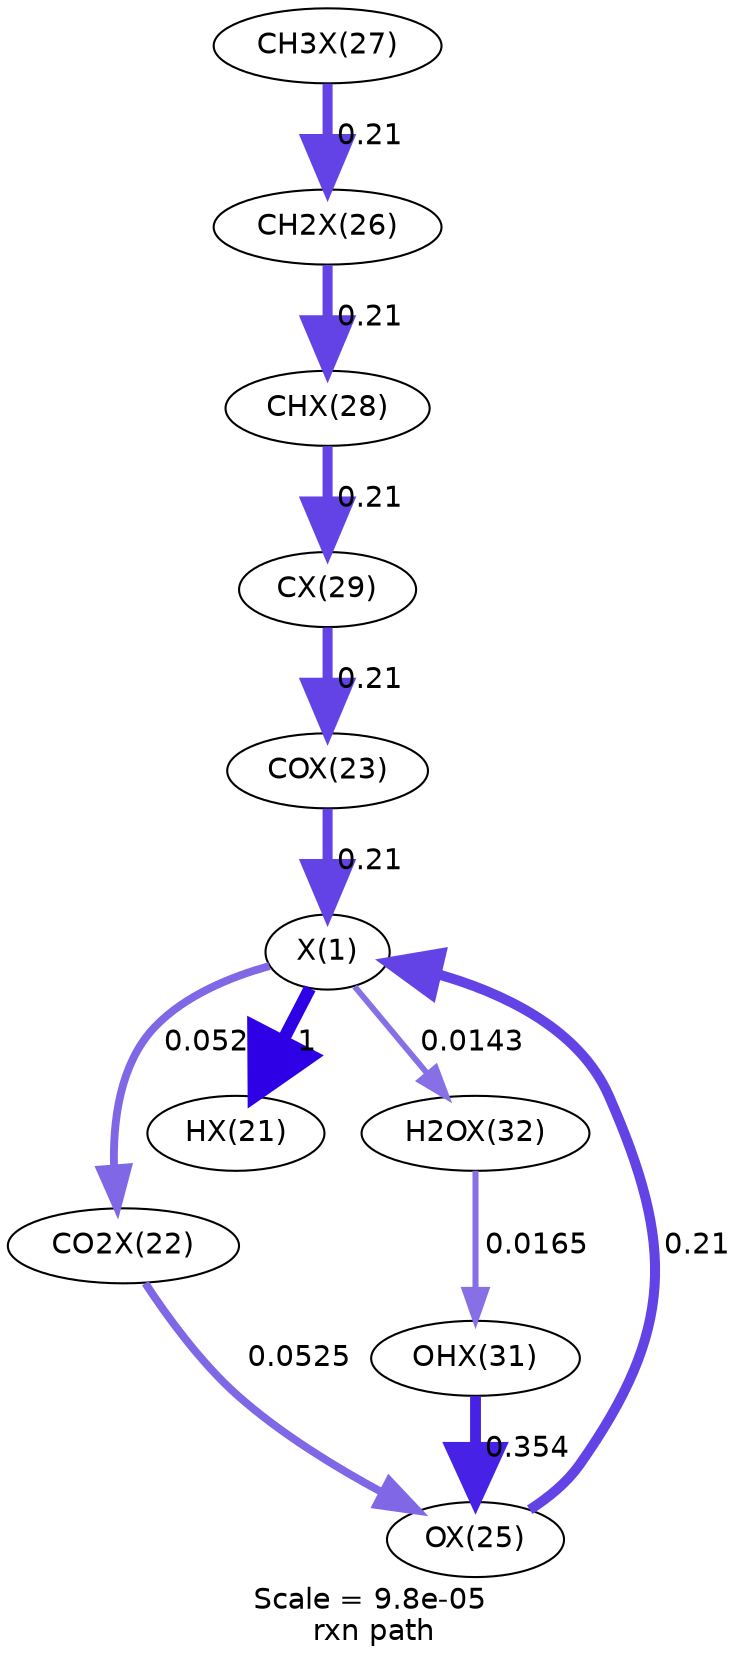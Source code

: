 digraph reaction_paths {
center=1;
s22 -> s24[fontname="Helvetica", penwidth=3.78, arrowsize=1.89, color="0.7, 0.552, 0.9"
, label=" 0.0525"];
s25 -> s22[fontname="Helvetica", penwidth=4.82, arrowsize=2.41, color="0.7, 0.71, 0.9"
, label=" 0.21"];
s27 -> s22[fontname="Helvetica", penwidth=4.82, arrowsize=2.41, color="0.7, 0.71, 0.9"
, label=" 0.21"];
s22 -> s23[fontname="Helvetica", penwidth=6, arrowsize=3, color="0.7, 1.5, 0.9"
, label=" 1"];
s22 -> s34[fontname="Helvetica", penwidth=2.8, arrowsize=1.4, color="0.7, 0.514, 0.9"
, label=" 0.0143"];
s24 -> s27[fontname="Helvetica", penwidth=3.77, arrowsize=1.89, color="0.7, 0.552, 0.9"
, label=" 0.0525"];
s31 -> s25[fontname="Helvetica", penwidth=4.82, arrowsize=2.41, color="0.7, 0.71, 0.9"
, label=" 0.21"];
s33 -> s27[fontname="Helvetica", penwidth=5.22, arrowsize=2.61, color="0.7, 0.854, 0.9"
, label=" 0.354"];
s29 -> s28[fontname="Helvetica", penwidth=4.82, arrowsize=2.41, color="0.7, 0.71, 0.9"
, label=" 0.21"];
s28 -> s30[fontname="Helvetica", penwidth=4.82, arrowsize=2.41, color="0.7, 0.71, 0.9"
, label=" 0.21"];
s30 -> s31[fontname="Helvetica", penwidth=4.82, arrowsize=2.41, color="0.7, 0.71, 0.9"
, label=" 0.21"];
s34 -> s33[fontname="Helvetica", penwidth=2.9, arrowsize=1.45, color="0.7, 0.517, 0.9"
, label=" 0.0165"];
s22 [ fontname="Helvetica", label="X(1)"];
s23 [ fontname="Helvetica", label="HX(21)"];
s24 [ fontname="Helvetica", label="CO2X(22)"];
s25 [ fontname="Helvetica", label="COX(23)"];
s27 [ fontname="Helvetica", label="OX(25)"];
s28 [ fontname="Helvetica", label="CH2X(26)"];
s29 [ fontname="Helvetica", label="CH3X(27)"];
s30 [ fontname="Helvetica", label="CHX(28)"];
s31 [ fontname="Helvetica", label="CX(29)"];
s33 [ fontname="Helvetica", label="OHX(31)"];
s34 [ fontname="Helvetica", label="H2OX(32)"];
 label = "Scale = 9.8e-05\l rxn path";
 fontname = "Helvetica";
}

